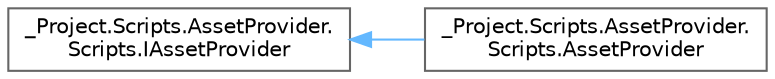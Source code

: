 digraph "Graphical Class Hierarchy"
{
 // LATEX_PDF_SIZE
  bgcolor="transparent";
  edge [fontname=Helvetica,fontsize=10,labelfontname=Helvetica,labelfontsize=10];
  node [fontname=Helvetica,fontsize=10,shape=box,height=0.2,width=0.4];
  rankdir="LR";
  Node0 [id="Node000000",label="_Project.Scripts.AssetProvider.\lScripts.IAssetProvider",height=0.2,width=0.4,color="grey40", fillcolor="white", style="filled",URL="$interface___project_1_1_scripts_1_1_asset_provider_1_1_scripts_1_1_i_asset_provider.html",tooltip="Интерфейс, описывающий методы взаимодействия с поставщиком ресурсов"];
  Node0 -> Node1 [id="edge7_Node000000_Node000001",dir="back",color="steelblue1",style="solid",tooltip=" "];
  Node1 [id="Node000001",label="_Project.Scripts.AssetProvider.\lScripts.AssetProvider",height=0.2,width=0.4,color="grey40", fillcolor="white", style="filled",URL="$class___project_1_1_scripts_1_1_asset_provider_1_1_scripts_1_1_asset_provider.html",tooltip="Класс поставщик ресурсов"];
}
